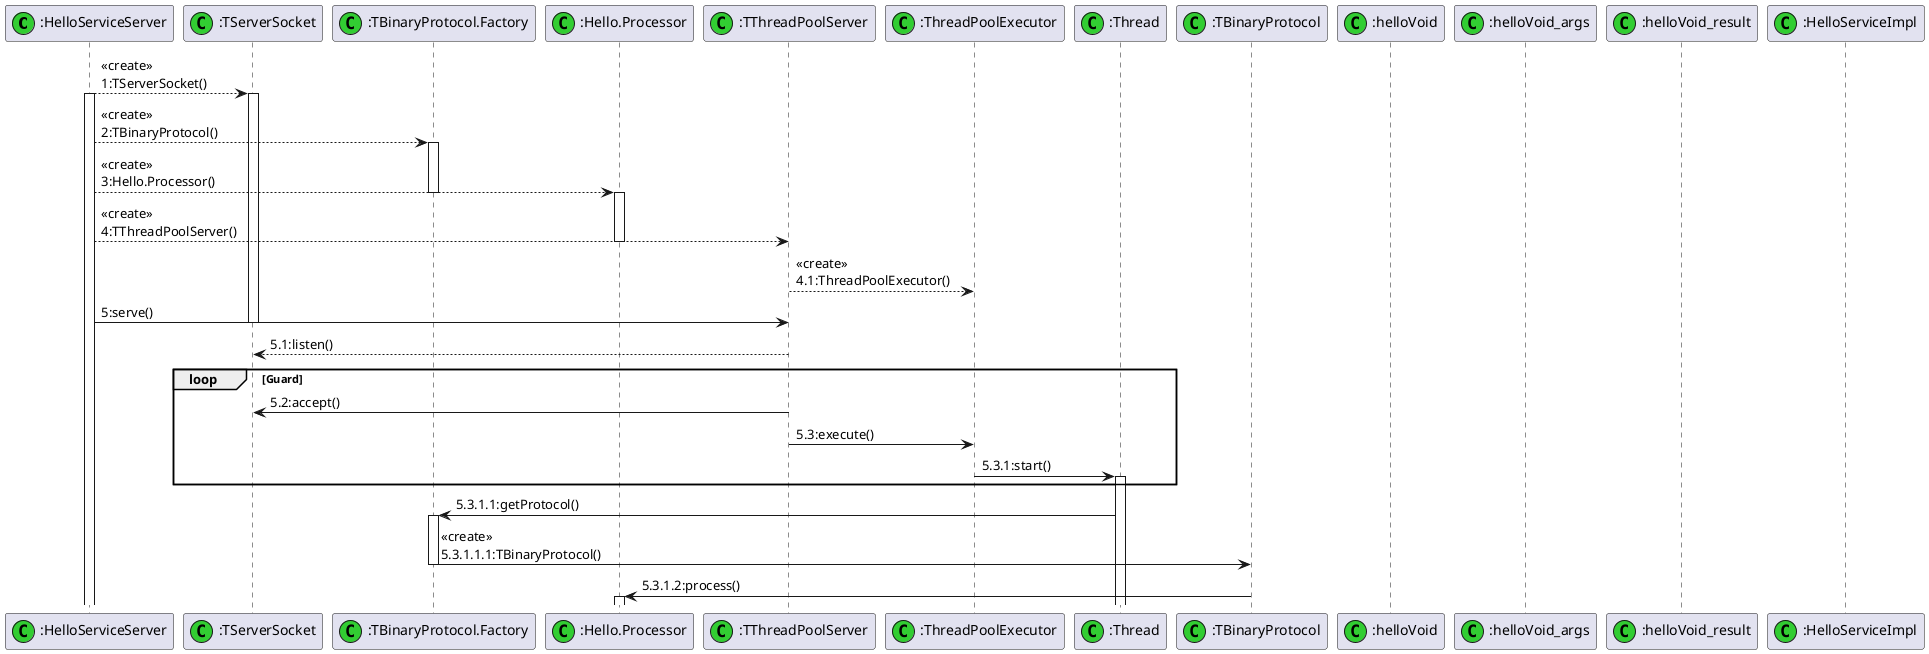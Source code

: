 @startuml
'scale 1.5 | scale 200 width | scale 100 height | scale [max] 200x100
' scale 4
'http://www.ibm.com/developerworks/cn/java/j-lo-apachethrift/image004.png'
'http://www.ibm.com/developerworks/cn/java/j-lo-apachethrift/image006.png'

participant ":HelloServiceServer" as HSS << (C,LimeGreen) >>
participant ":TServerSocket" as TSS << (C,LimeGreen) >>
participant ":TBinaryProtocol.Factory" as TBPF << (C,LimeGreen) >>
participant ":Hello.Processor" as HP << (C,LimeGreen) >>
participant ":TThreadPoolServer" as TTPS << (C,LimeGreen) >>
participant ":ThreadPoolExecutor" as TPE << (C,LimeGreen) >>
participant ":Thread" as T << (C,LimeGreen) >>
participant ":TBinaryProtocol" as TBP << (C,LimeGreen) >>
participant ":helloVoid" as HV << (C,LimeGreen) >>
participant ":helloVoid_args" as HVA << (C,LimeGreen) >>
participant ":helloVoid_result" as HVR << (C,LimeGreen) >>
participant ":HelloServiceImpl" as HSI << (C,LimeGreen) >>


HSS --> TSS : <<create>>\n1:TServerSocket()
activate HSS
activate TSS
HSS --> TBPF : <<create>>\n2:TBinaryProtocol()
activate TBPF
HSS --> HP : <<create>>\n3:Hello.Processor()

deactivate TBPF
activate HP

HSS --> TTPS : <<create>>\n4:TThreadPoolServer()
deactivate HP

TTPS --> TPE : <<create>>\n4.1:ThreadPoolExecutor()
HSS -> TTPS : 5:serve()
deactivate TSS
TTPS --> TSS : 5.1:listen()

loop Guard
    TTPS -> TSS : 5.2:accept()
    TTPS -> TPE : 5.3:execute()
    TPE -> T : 5.3.1:start()
    activate T
end


T -> TBPF : 5.3.1.1:getProtocol()
activate TBPF
TBPF -> TBP : <<create>>\n5.3.1.1.1:TBinaryProtocol()
deactivate TBPF

TBP -> HP : 5.3.1.2:process()
activate HP

@enduml